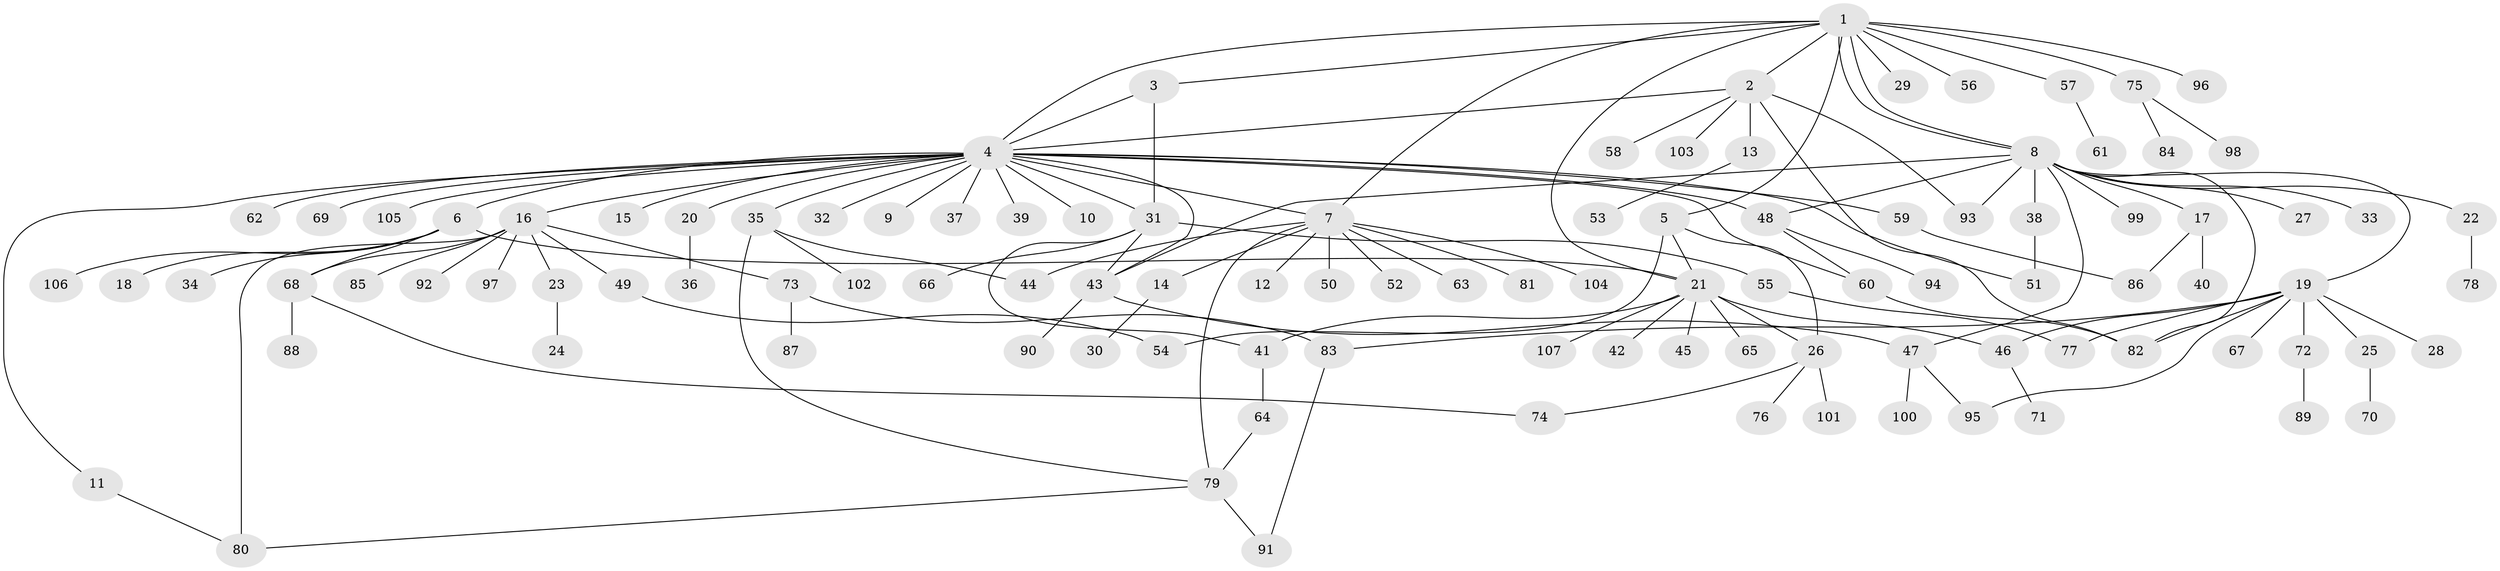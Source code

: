 // Generated by graph-tools (version 1.1) at 2025/11/02/27/25 16:11:12]
// undirected, 107 vertices, 139 edges
graph export_dot {
graph [start="1"]
  node [color=gray90,style=filled];
  1;
  2;
  3;
  4;
  5;
  6;
  7;
  8;
  9;
  10;
  11;
  12;
  13;
  14;
  15;
  16;
  17;
  18;
  19;
  20;
  21;
  22;
  23;
  24;
  25;
  26;
  27;
  28;
  29;
  30;
  31;
  32;
  33;
  34;
  35;
  36;
  37;
  38;
  39;
  40;
  41;
  42;
  43;
  44;
  45;
  46;
  47;
  48;
  49;
  50;
  51;
  52;
  53;
  54;
  55;
  56;
  57;
  58;
  59;
  60;
  61;
  62;
  63;
  64;
  65;
  66;
  67;
  68;
  69;
  70;
  71;
  72;
  73;
  74;
  75;
  76;
  77;
  78;
  79;
  80;
  81;
  82;
  83;
  84;
  85;
  86;
  87;
  88;
  89;
  90;
  91;
  92;
  93;
  94;
  95;
  96;
  97;
  98;
  99;
  100;
  101;
  102;
  103;
  104;
  105;
  106;
  107;
  1 -- 2;
  1 -- 3;
  1 -- 4;
  1 -- 5;
  1 -- 7;
  1 -- 8;
  1 -- 8;
  1 -- 21;
  1 -- 29;
  1 -- 56;
  1 -- 57;
  1 -- 75;
  1 -- 96;
  2 -- 4;
  2 -- 13;
  2 -- 58;
  2 -- 82;
  2 -- 93;
  2 -- 103;
  3 -- 4;
  3 -- 31;
  4 -- 6;
  4 -- 7;
  4 -- 9;
  4 -- 10;
  4 -- 11;
  4 -- 15;
  4 -- 16;
  4 -- 20;
  4 -- 31;
  4 -- 32;
  4 -- 35;
  4 -- 37;
  4 -- 39;
  4 -- 43;
  4 -- 48;
  4 -- 51;
  4 -- 59;
  4 -- 60;
  4 -- 62;
  4 -- 69;
  4 -- 105;
  5 -- 21;
  5 -- 26;
  5 -- 54;
  6 -- 18;
  6 -- 21;
  6 -- 34;
  6 -- 68;
  6 -- 106;
  7 -- 12;
  7 -- 14;
  7 -- 44;
  7 -- 50;
  7 -- 52;
  7 -- 63;
  7 -- 79;
  7 -- 81;
  7 -- 104;
  8 -- 17;
  8 -- 19;
  8 -- 22;
  8 -- 27;
  8 -- 33;
  8 -- 38;
  8 -- 43;
  8 -- 47;
  8 -- 48;
  8 -- 82;
  8 -- 93;
  8 -- 99;
  11 -- 80;
  13 -- 53;
  14 -- 30;
  16 -- 23;
  16 -- 49;
  16 -- 68;
  16 -- 73;
  16 -- 80;
  16 -- 85;
  16 -- 92;
  16 -- 97;
  17 -- 40;
  17 -- 86;
  19 -- 25;
  19 -- 28;
  19 -- 46;
  19 -- 67;
  19 -- 72;
  19 -- 77;
  19 -- 82;
  19 -- 83;
  19 -- 95;
  20 -- 36;
  21 -- 26;
  21 -- 41;
  21 -- 42;
  21 -- 45;
  21 -- 46;
  21 -- 65;
  21 -- 107;
  22 -- 78;
  23 -- 24;
  25 -- 70;
  26 -- 74;
  26 -- 76;
  26 -- 101;
  31 -- 41;
  31 -- 43;
  31 -- 55;
  31 -- 66;
  35 -- 44;
  35 -- 79;
  35 -- 102;
  38 -- 51;
  41 -- 64;
  43 -- 47;
  43 -- 90;
  46 -- 71;
  47 -- 95;
  47 -- 100;
  48 -- 60;
  48 -- 94;
  49 -- 54;
  55 -- 77;
  57 -- 61;
  59 -- 86;
  60 -- 82;
  64 -- 79;
  68 -- 74;
  68 -- 88;
  72 -- 89;
  73 -- 83;
  73 -- 87;
  75 -- 84;
  75 -- 98;
  79 -- 80;
  79 -- 91;
  83 -- 91;
}
